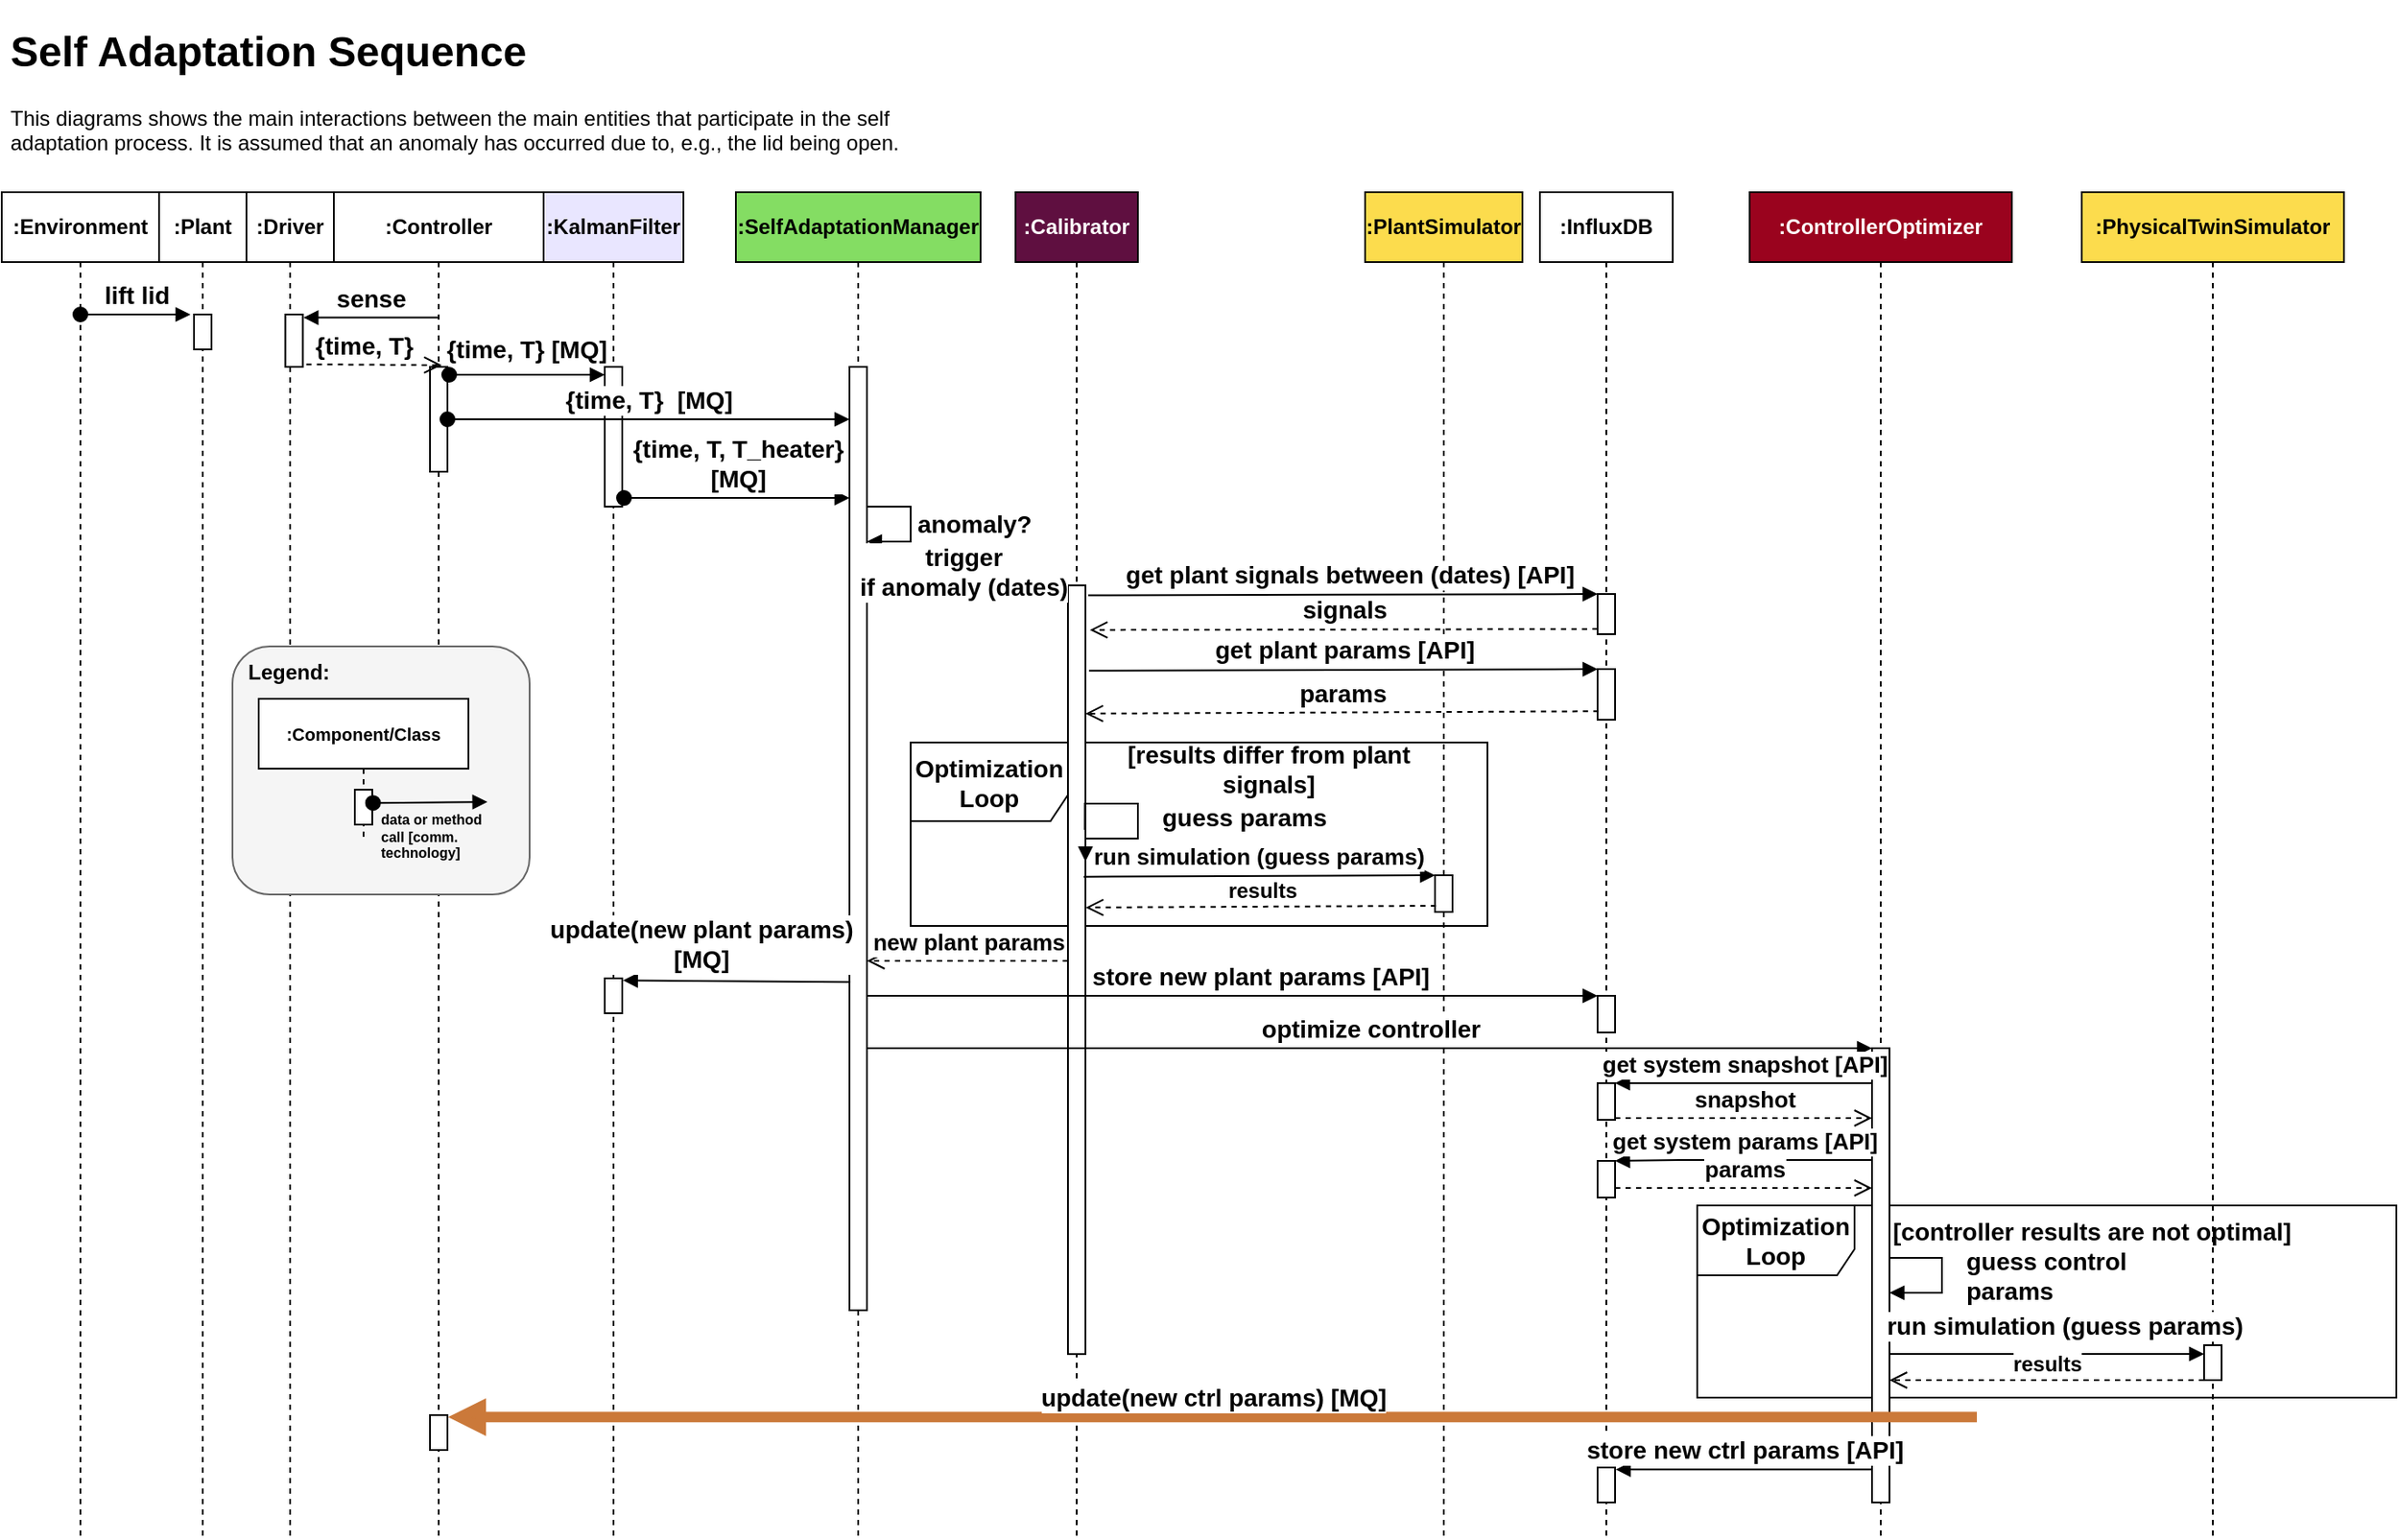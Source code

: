 <mxfile compressed="false" version="21.2.1" type="device">
  <diagram id="1IEk_Nb3fTFsxIXIZDjR" name="Page-1">
    <mxGraphModel dx="2856" dy="1580" grid="1" gridSize="10" guides="1" tooltips="1" connect="1" arrows="1" fold="1" page="0" pageScale="1" pageWidth="850" pageHeight="1100" math="1" shadow="0">
      <root>
        <mxCell id="0" />
        <mxCell id="1" parent="0" />
        <mxCell id="fEJVTDYWBAnu_BtNUPud-68" value="&lt;font style=&quot;font-size: 14px;&quot;&gt;Optimization Loop&lt;/font&gt;" style="shape=umlFrame;whiteSpace=wrap;html=1;width=90;height=40;fontStyle=1" parent="1" vertex="1">
          <mxGeometry x="220" y="460" width="400" height="110" as="geometry" />
        </mxCell>
        <mxCell id="fEJVTDYWBAnu_BtNUPud-48" value="&lt;font style=&quot;font-size: 14px;&quot;&gt;Optimization Loop&lt;/font&gt;" style="shape=umlFrame;whiteSpace=wrap;html=1;width=90;height=45;fontStyle=1" parent="1" vertex="1">
          <mxGeometry x="-230" y="195" width="330" height="105" as="geometry" />
        </mxCell>
        <mxCell id="fEJVTDYWBAnu_BtNUPud-1" value=":Controller" style="shape=umlLifeline;perimeter=lifelinePerimeter;whiteSpace=wrap;html=1;container=1;collapsible=0;recursiveResize=0;outlineConnect=0;fontStyle=1" parent="1" vertex="1">
          <mxGeometry x="-560" y="-120" width="120" height="770" as="geometry" />
        </mxCell>
        <mxCell id="fEJVTDYWBAnu_BtNUPud-25" value="" style="html=1;points=[];perimeter=orthogonalPerimeter;fontStyle=1" parent="fEJVTDYWBAnu_BtNUPud-1" vertex="1">
          <mxGeometry x="55" y="100" width="10" height="60" as="geometry" />
        </mxCell>
        <mxCell id="fEJVTDYWBAnu_BtNUPud-74" value="" style="html=1;points=[];perimeter=orthogonalPerimeter;fontStyle=1" parent="fEJVTDYWBAnu_BtNUPud-1" vertex="1">
          <mxGeometry x="55" y="700" width="10" height="20" as="geometry" />
        </mxCell>
        <mxCell id="fEJVTDYWBAnu_BtNUPud-2" value=":Environment" style="shape=umlLifeline;perimeter=lifelinePerimeter;whiteSpace=wrap;html=1;container=1;collapsible=0;recursiveResize=0;outlineConnect=0;fontStyle=1" parent="1" vertex="1">
          <mxGeometry x="-750" y="-120" width="90" height="770" as="geometry" />
        </mxCell>
        <mxCell id="fEJVTDYWBAnu_BtNUPud-3" value=":SelfAdaptationManager" style="shape=umlLifeline;perimeter=lifelinePerimeter;whiteSpace=wrap;html=1;container=1;collapsible=0;recursiveResize=0;outlineConnect=0;fillColor=#84DD63;fontStyle=1" parent="1" vertex="1">
          <mxGeometry x="-330" y="-120" width="140" height="770" as="geometry" />
        </mxCell>
        <mxCell id="fEJVTDYWBAnu_BtNUPud-24" value="" style="html=1;points=[];perimeter=orthogonalPerimeter;fontStyle=1" parent="fEJVTDYWBAnu_BtNUPud-3" vertex="1">
          <mxGeometry x="65" y="100" width="10" height="540" as="geometry" />
        </mxCell>
        <mxCell id="fEJVTDYWBAnu_BtNUPud-31" value="&lt;font style=&quot;font-size: 14px;&quot;&gt;anomaly?&lt;/font&gt;" style="edgeStyle=orthogonalEdgeStyle;html=1;align=left;spacingLeft=2;endArrow=block;rounded=0;fontSize=12;fontStyle=1" parent="fEJVTDYWBAnu_BtNUPud-3" source="fEJVTDYWBAnu_BtNUPud-24" target="fEJVTDYWBAnu_BtNUPud-24" edge="1">
          <mxGeometry relative="1" as="geometry">
            <mxPoint x="75" y="210" as="sourcePoint" />
            <Array as="points">
              <mxPoint x="100" y="180" />
              <mxPoint x="100" y="200" />
            </Array>
            <mxPoint x="75" y="240" as="targetPoint" />
          </mxGeometry>
        </mxCell>
        <mxCell id="fEJVTDYWBAnu_BtNUPud-4" value=":Calibrator" style="shape=umlLifeline;perimeter=lifelinePerimeter;whiteSpace=wrap;html=1;container=1;collapsible=0;recursiveResize=0;outlineConnect=0;fillColor=#5F0F40;fontColor=#FFFFFF;fontStyle=1" parent="1" vertex="1">
          <mxGeometry x="-170" y="-120" width="70" height="770" as="geometry" />
        </mxCell>
        <mxCell id="fEJVTDYWBAnu_BtNUPud-34" value="" style="html=1;points=[];perimeter=orthogonalPerimeter;fontStyle=1" parent="fEJVTDYWBAnu_BtNUPud-4" vertex="1">
          <mxGeometry x="30" y="225.08" width="10" height="440" as="geometry" />
        </mxCell>
        <mxCell id="fEJVTDYWBAnu_BtNUPud-49" value="&lt;font style=&quot;font-size: 14px;&quot;&gt;guess params&lt;/font&gt;" style="edgeStyle=orthogonalEdgeStyle;html=1;align=left;spacingLeft=2;endArrow=block;rounded=0;exitX=0.967;exitY=0.277;exitDx=0;exitDy=0;exitPerimeter=0;fontSize=12;fontStyle=1" parent="fEJVTDYWBAnu_BtNUPud-4" edge="1">
          <mxGeometry x="-0.018" y="10" relative="1" as="geometry">
            <mxPoint x="39.67" y="365" as="sourcePoint" />
            <Array as="points">
              <mxPoint x="40" y="350" />
              <mxPoint x="70" y="350" />
              <mxPoint x="70" y="370" />
              <mxPoint x="40" y="370" />
            </Array>
            <mxPoint x="40" y="383.132" as="targetPoint" />
            <mxPoint as="offset" />
          </mxGeometry>
        </mxCell>
        <mxCell id="fEJVTDYWBAnu_BtNUPud-5" value=":InfluxDB" style="shape=umlLifeline;perimeter=lifelinePerimeter;whiteSpace=wrap;html=1;container=1;collapsible=0;recursiveResize=0;outlineConnect=0;fontStyle=1" parent="1" vertex="1">
          <mxGeometry x="130" y="-120" width="76" height="770" as="geometry" />
        </mxCell>
        <mxCell id="fEJVTDYWBAnu_BtNUPud-39" value="" style="html=1;points=[];perimeter=orthogonalPerimeter;fontStyle=1" parent="fEJVTDYWBAnu_BtNUPud-5" vertex="1">
          <mxGeometry x="33" y="230" width="10" height="23" as="geometry" />
        </mxCell>
        <mxCell id="fEJVTDYWBAnu_BtNUPud-45" value="" style="html=1;points=[];perimeter=orthogonalPerimeter;fontStyle=1" parent="fEJVTDYWBAnu_BtNUPud-5" vertex="1">
          <mxGeometry x="33" y="273" width="10" height="29" as="geometry" />
        </mxCell>
        <mxCell id="fEJVTDYWBAnu_BtNUPud-55" value="" style="html=1;points=[];perimeter=orthogonalPerimeter;fontStyle=1" parent="fEJVTDYWBAnu_BtNUPud-5" vertex="1">
          <mxGeometry x="33" y="460" width="10" height="21" as="geometry" />
        </mxCell>
        <mxCell id="fEJVTDYWBAnu_BtNUPud-62" value="" style="html=1;points=[];perimeter=orthogonalPerimeter;fontStyle=1" parent="fEJVTDYWBAnu_BtNUPud-5" vertex="1">
          <mxGeometry x="33" y="510" width="10" height="21" as="geometry" />
        </mxCell>
        <mxCell id="fEJVTDYWBAnu_BtNUPud-65" value="" style="html=1;points=[];perimeter=orthogonalPerimeter;fontStyle=1" parent="fEJVTDYWBAnu_BtNUPud-5" vertex="1">
          <mxGeometry x="33" y="554.5" width="10" height="21" as="geometry" />
        </mxCell>
        <mxCell id="fEJVTDYWBAnu_BtNUPud-76" value="" style="html=1;points=[];perimeter=orthogonalPerimeter;fontStyle=1" parent="fEJVTDYWBAnu_BtNUPud-5" vertex="1">
          <mxGeometry x="33" y="730" width="10" height="20" as="geometry" />
        </mxCell>
        <mxCell id="fEJVTDYWBAnu_BtNUPud-6" value=":PlantSimulator" style="shape=umlLifeline;perimeter=lifelinePerimeter;whiteSpace=wrap;html=1;container=1;collapsible=0;recursiveResize=0;outlineConnect=0;fillColor=#FCDC4D;fontStyle=1" parent="1" vertex="1">
          <mxGeometry x="30" y="-120" width="90" height="770" as="geometry" />
        </mxCell>
        <mxCell id="fEJVTDYWBAnu_BtNUPud-50" value="" style="html=1;points=[];perimeter=orthogonalPerimeter;fontStyle=1" parent="fEJVTDYWBAnu_BtNUPud-6" vertex="1">
          <mxGeometry x="40" y="391" width="10" height="21" as="geometry" />
        </mxCell>
        <mxCell id="fEJVTDYWBAnu_BtNUPud-7" value=":ControllerOptimizer" style="shape=umlLifeline;perimeter=lifelinePerimeter;whiteSpace=wrap;html=1;container=1;collapsible=0;recursiveResize=0;outlineConnect=0;fillColor=#9A031E;fontColor=#FFFFFF;fontStyle=1" parent="1" vertex="1">
          <mxGeometry x="250" y="-120" width="150" height="770" as="geometry" />
        </mxCell>
        <mxCell id="fEJVTDYWBAnu_BtNUPud-60" value="" style="html=1;points=[];perimeter=orthogonalPerimeter;fontStyle=1" parent="fEJVTDYWBAnu_BtNUPud-7" vertex="1">
          <mxGeometry x="70" y="490" width="10" height="260" as="geometry" />
        </mxCell>
        <mxCell id="fEJVTDYWBAnu_BtNUPud-72" value="&lt;font style=&quot;font-size: 14px;&quot;&gt;guess control &lt;br style=&quot;&quot;&gt;params&lt;/font&gt;" style="edgeStyle=orthogonalEdgeStyle;html=1;align=left;spacingLeft=2;endArrow=block;rounded=0;fontSize=12;fontStyle=1" parent="fEJVTDYWBAnu_BtNUPud-7" source="fEJVTDYWBAnu_BtNUPud-60" target="fEJVTDYWBAnu_BtNUPud-60" edge="1">
          <mxGeometry y="10" relative="1" as="geometry">
            <mxPoint x="110.0" y="720" as="sourcePoint" />
            <Array as="points">
              <mxPoint x="110" y="610" />
              <mxPoint x="110" y="630" />
            </Array>
            <mxPoint x="110.33" y="738.132" as="targetPoint" />
            <mxPoint as="offset" />
          </mxGeometry>
        </mxCell>
        <mxCell id="fEJVTDYWBAnu_BtNUPud-8" value=":PhysicalTwinSimulator" style="shape=umlLifeline;perimeter=lifelinePerimeter;whiteSpace=wrap;html=1;container=1;collapsible=0;recursiveResize=0;outlineConnect=0;fillColor=#FCDC4D;fontStyle=1" parent="1" vertex="1">
          <mxGeometry x="440" y="-120" width="150" height="770" as="geometry" />
        </mxCell>
        <mxCell id="fEJVTDYWBAnu_BtNUPud-70" value="" style="html=1;points=[];perimeter=orthogonalPerimeter;fontStyle=1" parent="fEJVTDYWBAnu_BtNUPud-8" vertex="1">
          <mxGeometry x="70" y="660" width="10" height="20" as="geometry" />
        </mxCell>
        <mxCell id="fEJVTDYWBAnu_BtNUPud-10" value="&lt;font style=&quot;font-size: 14px;&quot;&gt;sense&lt;/font&gt;" style="html=1;verticalAlign=bottom;endArrow=block;rounded=0;entryX=1.037;entryY=0.059;entryDx=0;entryDy=0;entryPerimeter=0;fontSize=12;fontStyle=1" parent="1" source="fEJVTDYWBAnu_BtNUPud-1" target="fEJVTDYWBAnu_BtNUPud-9" edge="1">
          <mxGeometry relative="1" as="geometry">
            <mxPoint x="-498.25" y="-38.82" as="sourcePoint" />
          </mxGeometry>
        </mxCell>
        <mxCell id="fEJVTDYWBAnu_BtNUPud-11" value="&lt;font style=&quot;font-size: 14px;&quot;&gt;{time, T}&lt;/font&gt;" style="html=1;verticalAlign=bottom;endArrow=open;dashed=1;endSize=8;exitX=0;exitY=0.95;rounded=0;fontSize=12;fontStyle=1" parent="1" source="fEJVTDYWBAnu_BtNUPud-9" edge="1">
          <mxGeometry relative="1" as="geometry">
            <mxPoint x="-498.25" y="-21" as="targetPoint" />
          </mxGeometry>
        </mxCell>
        <mxCell id="fEJVTDYWBAnu_BtNUPud-13" value="&lt;font style=&quot;font-size: 14px;&quot;&gt;lift lid&lt;/font&gt;" style="html=1;verticalAlign=bottom;startArrow=oval;endArrow=block;startSize=8;rounded=0;entryX=-0.2;entryY=0;entryDx=0;entryDy=0;entryPerimeter=0;fontSize=12;fontStyle=1" parent="1" source="fEJVTDYWBAnu_BtNUPud-2" target="fEJVTDYWBAnu_BtNUPud-12" edge="1">
          <mxGeometry relative="1" as="geometry">
            <mxPoint x="-704.9" y="-60" as="sourcePoint" />
          </mxGeometry>
        </mxCell>
        <mxCell id="fEJVTDYWBAnu_BtNUPud-14" value=":Plant" style="shape=umlLifeline;perimeter=lifelinePerimeter;whiteSpace=wrap;html=1;container=1;collapsible=0;recursiveResize=0;outlineConnect=0;fontStyle=1" parent="1" vertex="1">
          <mxGeometry x="-660" y="-120" width="50" height="770" as="geometry" />
        </mxCell>
        <mxCell id="fEJVTDYWBAnu_BtNUPud-12" value="" style="html=1;points=[];perimeter=orthogonalPerimeter;fontStyle=1" parent="fEJVTDYWBAnu_BtNUPud-14" vertex="1">
          <mxGeometry x="20" y="70" width="10" height="20" as="geometry" />
        </mxCell>
        <mxCell id="fEJVTDYWBAnu_BtNUPud-18" value=":Driver" style="shape=umlLifeline;perimeter=lifelinePerimeter;whiteSpace=wrap;html=1;container=1;collapsible=0;recursiveResize=0;outlineConnect=0;fontStyle=1" parent="1" vertex="1">
          <mxGeometry x="-610" y="-120" width="50" height="770" as="geometry" />
        </mxCell>
        <mxCell id="fEJVTDYWBAnu_BtNUPud-9" value="" style="html=1;points=[];perimeter=orthogonalPerimeter;fontStyle=1" parent="fEJVTDYWBAnu_BtNUPud-18" vertex="1">
          <mxGeometry x="22.25" y="70" width="10" height="30" as="geometry" />
        </mxCell>
        <mxCell id="fEJVTDYWBAnu_BtNUPud-22" value=":KalmanFilter" style="shape=umlLifeline;perimeter=lifelinePerimeter;whiteSpace=wrap;html=1;container=1;collapsible=0;recursiveResize=0;outlineConnect=0;fillColor=#E9E6FF;fontStyle=1" parent="1" vertex="1">
          <mxGeometry x="-440" y="-120" width="80" height="770" as="geometry" />
        </mxCell>
        <mxCell id="fEJVTDYWBAnu_BtNUPud-16" value="" style="html=1;points=[];perimeter=orthogonalPerimeter;fontStyle=1" parent="fEJVTDYWBAnu_BtNUPud-22" vertex="1">
          <mxGeometry x="35" y="100" width="10" height="80" as="geometry" />
        </mxCell>
        <mxCell id="fEJVTDYWBAnu_BtNUPud-59" value="" style="html=1;points=[];perimeter=orthogonalPerimeter;fontStyle=1" parent="fEJVTDYWBAnu_BtNUPud-22" vertex="1">
          <mxGeometry x="35" y="450" width="10" height="20" as="geometry" />
        </mxCell>
        <mxCell id="fEJVTDYWBAnu_BtNUPud-23" value="&lt;font style=&quot;font-size: 14px;&quot;&gt;{time, T}&amp;nbsp;&amp;nbsp;[MQ]&lt;/font&gt;" style="html=1;verticalAlign=bottom;startArrow=oval;endArrow=block;startSize=8;rounded=0;fontSize=12;fontStyle=1" parent="1" source="fEJVTDYWBAnu_BtNUPud-25" target="fEJVTDYWBAnu_BtNUPud-24" edge="1">
          <mxGeometry relative="1" as="geometry">
            <mxPoint x="-470.5" y="33" as="sourcePoint" />
            <mxPoint x="-375" y="33" as="targetPoint" />
          </mxGeometry>
        </mxCell>
        <mxCell id="fEJVTDYWBAnu_BtNUPud-27" value="&lt;font style=&quot;font-size: 14px;&quot;&gt;{time, T} [MQ]&lt;/font&gt;" style="html=1;verticalAlign=bottom;startArrow=oval;endArrow=block;startSize=8;rounded=0;exitX=1.1;exitY=0.075;exitDx=0;exitDy=0;exitPerimeter=0;fontSize=12;fontStyle=1" parent="1" source="fEJVTDYWBAnu_BtNUPud-25" target="fEJVTDYWBAnu_BtNUPud-16" edge="1">
          <mxGeometry x="-0.011" y="4" relative="1" as="geometry">
            <mxPoint x="-485" y="39.01" as="sourcePoint" />
            <mxPoint x="-280" y="39.01" as="targetPoint" />
            <mxPoint as="offset" />
          </mxGeometry>
        </mxCell>
        <mxCell id="fEJVTDYWBAnu_BtNUPud-29" value="&lt;font style=&quot;font-size: 14px;&quot;&gt;{time, T, T_heater}&lt;br&gt;[MQ]&lt;/font&gt;" style="html=1;verticalAlign=bottom;startArrow=oval;endArrow=block;startSize=8;rounded=0;exitX=1.1;exitY=0.938;exitDx=0;exitDy=0;exitPerimeter=0;fontSize=12;fontStyle=1" parent="1" source="fEJVTDYWBAnu_BtNUPud-16" target="fEJVTDYWBAnu_BtNUPud-24" edge="1">
          <mxGeometry relative="1" as="geometry">
            <mxPoint x="-320" y="504.5" as="sourcePoint" />
            <mxPoint x="-106" y="559.01" as="targetPoint" />
          </mxGeometry>
        </mxCell>
        <mxCell id="fEJVTDYWBAnu_BtNUPud-35" value="&lt;font style=&quot;font-size: 14px;&quot;&gt;trigger &lt;br&gt;if anomaly (dates)&lt;/font&gt;" style="html=1;verticalAlign=bottom;endArrow=block;entryX=0;entryY=0;rounded=0;fontSize=12;fontStyle=1" parent="1" source="fEJVTDYWBAnu_BtNUPud-24" target="fEJVTDYWBAnu_BtNUPud-34" edge="1">
          <mxGeometry x="-0.043" y="-12" relative="1" as="geometry">
            <mxPoint x="-180" y="70" as="sourcePoint" />
            <mxPoint as="offset" />
          </mxGeometry>
        </mxCell>
        <mxCell id="fEJVTDYWBAnu_BtNUPud-36" value="&lt;font style=&quot;font-size: 13px;&quot;&gt;new plant params&lt;/font&gt;" style="html=1;verticalAlign=bottom;endArrow=open;dashed=1;endSize=8;rounded=0;fontSize=12;fontStyle=1" parent="1" edge="1">
          <mxGeometry relative="1" as="geometry">
            <mxPoint x="-255" y="320" as="targetPoint" />
            <mxPoint x="-140" y="320" as="sourcePoint" />
            <Array as="points">
              <mxPoint x="-170" y="320" />
            </Array>
          </mxGeometry>
        </mxCell>
        <mxCell id="fEJVTDYWBAnu_BtNUPud-40" value="&lt;font style=&quot;font-size: 14px;&quot;&gt;get plant signals between (dates) [API]&lt;/font&gt;" style="html=1;verticalAlign=bottom;endArrow=block;entryX=0;entryY=0;rounded=0;fontSize=12;fontStyle=1;exitX=1.157;exitY=0.013;exitDx=0;exitDy=0;exitPerimeter=0;" parent="1" source="fEJVTDYWBAnu_BtNUPud-34" target="fEJVTDYWBAnu_BtNUPud-39" edge="1">
          <mxGeometry x="0.024" relative="1" as="geometry">
            <mxPoint x="-130" y="120" as="sourcePoint" />
            <mxPoint as="offset" />
          </mxGeometry>
        </mxCell>
        <mxCell id="fEJVTDYWBAnu_BtNUPud-41" value="&lt;font style=&quot;font-size: 14px;&quot;&gt;signals&lt;/font&gt;" style="html=1;verticalAlign=bottom;endArrow=open;dashed=1;endSize=8;rounded=0;exitX=0.005;exitY=0.872;exitDx=0;exitDy=0;exitPerimeter=0;fontSize=12;fontStyle=1;entryX=1.252;entryY=0.058;entryDx=0;entryDy=0;entryPerimeter=0;" parent="1" source="fEJVTDYWBAnu_BtNUPud-39" target="fEJVTDYWBAnu_BtNUPud-34" edge="1">
          <mxGeometry relative="1" as="geometry">
            <mxPoint x="-130" y="138.312" as="targetPoint" />
          </mxGeometry>
        </mxCell>
        <mxCell id="fEJVTDYWBAnu_BtNUPud-46" value="&lt;font style=&quot;font-size: 14px;&quot;&gt;get plant params [API]&lt;/font&gt;" style="html=1;verticalAlign=bottom;endArrow=block;entryX=0;entryY=0;rounded=0;fontSize=12;fontStyle=1;exitX=1.205;exitY=0.111;exitDx=0;exitDy=0;exitPerimeter=0;" parent="1" source="fEJVTDYWBAnu_BtNUPud-34" target="fEJVTDYWBAnu_BtNUPud-45" edge="1">
          <mxGeometry relative="1" as="geometry">
            <mxPoint x="-130" y="161" as="sourcePoint" />
          </mxGeometry>
        </mxCell>
        <mxCell id="fEJVTDYWBAnu_BtNUPud-47" value="&lt;font style=&quot;font-size: 14px;&quot;&gt;params&lt;/font&gt;" style="html=1;verticalAlign=bottom;endArrow=open;dashed=1;endSize=8;rounded=0;exitX=0.059;exitY=0.832;exitDx=0;exitDy=0;exitPerimeter=0;fontSize=12;fontStyle=1" parent="1" source="fEJVTDYWBAnu_BtNUPud-45" edge="1">
          <mxGeometry relative="1" as="geometry">
            <mxPoint x="-130" y="178.472" as="targetPoint" />
          </mxGeometry>
        </mxCell>
        <mxCell id="fEJVTDYWBAnu_BtNUPud-51" value="&lt;font style=&quot;font-size: 13px;&quot;&gt;run simulation (guess params)&lt;/font&gt;" style="html=1;verticalAlign=bottom;endArrow=block;entryX=0;entryY=0;rounded=0;fontSize=12;exitX=0.9;exitY=0.379;exitDx=0;exitDy=0;exitPerimeter=0;fontStyle=1" parent="1" source="fEJVTDYWBAnu_BtNUPud-34" target="fEJVTDYWBAnu_BtNUPud-50" edge="1">
          <mxGeometry relative="1" as="geometry">
            <mxPoint x="-130" y="283.12" as="sourcePoint" />
          </mxGeometry>
        </mxCell>
        <mxCell id="fEJVTDYWBAnu_BtNUPud-52" value="results" style="html=1;verticalAlign=bottom;endArrow=open;dashed=1;endSize=8;rounded=0;exitX=0.059;exitY=0.832;exitDx=0;exitDy=0;exitPerimeter=0;fontSize=12;entryX=1.016;entryY=0.419;entryDx=0;entryDy=0;entryPerimeter=0;fontStyle=1" parent="1" source="fEJVTDYWBAnu_BtNUPud-50" target="fEJVTDYWBAnu_BtNUPud-34" edge="1">
          <mxGeometry relative="1" as="geometry">
            <mxPoint x="-130" y="300.592" as="targetPoint" />
          </mxGeometry>
        </mxCell>
        <mxCell id="fEJVTDYWBAnu_BtNUPud-53" value="&lt;font style=&quot;font-size: 14px;&quot;&gt;[results differ from plant signals]&lt;/font&gt;" style="text;html=1;strokeColor=none;fillColor=none;align=center;verticalAlign=middle;whiteSpace=wrap;rounded=0;fontStyle=1" parent="1" vertex="1">
          <mxGeometry x="-120" y="195" width="190" height="30" as="geometry" />
        </mxCell>
        <mxCell id="fEJVTDYWBAnu_BtNUPud-58" value="&lt;font style=&quot;font-size: 14px;&quot;&gt;update(new plant params)&lt;br&gt;[MQ]&lt;/font&gt;" style="html=1;verticalAlign=bottom;endArrow=block;rounded=0;entryX=1.037;entryY=0.059;entryDx=0;entryDy=0;entryPerimeter=0;fontSize=12;exitX=0.054;exitY=0.652;exitDx=0;exitDy=0;exitPerimeter=0;fontStyle=1" parent="1" source="fEJVTDYWBAnu_BtNUPud-24" target="fEJVTDYWBAnu_BtNUPud-59" edge="1">
          <mxGeometry x="0.314" y="-1" relative="1" as="geometry">
            <mxPoint x="-260" y="340" as="sourcePoint" />
            <mxPoint as="offset" />
          </mxGeometry>
        </mxCell>
        <mxCell id="fEJVTDYWBAnu_BtNUPud-61" value="&lt;font style=&quot;font-size: 14px;&quot;&gt;optimize controller&lt;/font&gt;" style="html=1;verticalAlign=bottom;endArrow=block;rounded=0;fontSize=12;fontStyle=1" parent="1" target="fEJVTDYWBAnu_BtNUPud-60" edge="1">
          <mxGeometry relative="1" as="geometry">
            <mxPoint x="-255" y="370" as="sourcePoint" />
          </mxGeometry>
        </mxCell>
        <mxCell id="fEJVTDYWBAnu_BtNUPud-56" value="&lt;font style=&quot;font-size: 14px;&quot;&gt;store new plant params [API]&lt;/font&gt;" style="html=1;verticalAlign=bottom;endArrow=block;entryX=0;entryY=0;rounded=0;fontSize=12;fontStyle=1" parent="1" target="fEJVTDYWBAnu_BtNUPud-55" edge="1">
          <mxGeometry x="0.077" relative="1" as="geometry">
            <mxPoint x="-255" y="340" as="sourcePoint" />
            <mxPoint as="offset" />
          </mxGeometry>
        </mxCell>
        <mxCell id="fEJVTDYWBAnu_BtNUPud-63" value="&lt;font style=&quot;font-size: 13px;&quot;&gt;get system snapshot [API]&lt;/font&gt;" style="html=1;verticalAlign=bottom;endArrow=block;rounded=0;fontSize=12;fontStyle=1" parent="1" source="fEJVTDYWBAnu_BtNUPud-60" target="fEJVTDYWBAnu_BtNUPud-62" edge="1">
          <mxGeometry relative="1" as="geometry">
            <mxPoint x="220" y="680" as="sourcePoint" />
            <Array as="points">
              <mxPoint x="190" y="390" />
            </Array>
          </mxGeometry>
        </mxCell>
        <mxCell id="fEJVTDYWBAnu_BtNUPud-64" value="&lt;font style=&quot;font-size: 13px;&quot;&gt;snapshot&lt;/font&gt;" style="html=1;verticalAlign=bottom;endArrow=open;dashed=1;endSize=8;rounded=0;fontSize=12;fontStyle=1" parent="1" source="fEJVTDYWBAnu_BtNUPud-62" target="fEJVTDYWBAnu_BtNUPud-60" edge="1">
          <mxGeometry relative="1" as="geometry">
            <mxPoint x="220" y="698.312" as="targetPoint" />
            <Array as="points">
              <mxPoint x="210" y="410" />
            </Array>
          </mxGeometry>
        </mxCell>
        <mxCell id="fEJVTDYWBAnu_BtNUPud-66" value="&lt;font style=&quot;font-size: 13px;&quot;&gt;get system params [API]&lt;/font&gt;" style="html=1;verticalAlign=bottom;endArrow=block;rounded=0;fontSize=12;fontStyle=1" parent="1" source="fEJVTDYWBAnu_BtNUPud-60" target="fEJVTDYWBAnu_BtNUPud-65" edge="1">
          <mxGeometry relative="1" as="geometry">
            <mxPoint x="537" y="430" as="sourcePoint" />
            <Array as="points">
              <mxPoint x="210" y="434" />
            </Array>
          </mxGeometry>
        </mxCell>
        <mxCell id="fEJVTDYWBAnu_BtNUPud-67" value="&lt;font style=&quot;font-size: 13px;&quot;&gt;params&lt;/font&gt;" style="html=1;verticalAlign=bottom;endArrow=open;dashed=1;endSize=8;rounded=0;fontSize=12;fontStyle=1" parent="1" source="fEJVTDYWBAnu_BtNUPud-65" target="fEJVTDYWBAnu_BtNUPud-60" edge="1">
          <mxGeometry relative="1" as="geometry">
            <mxPoint x="537" y="450" as="targetPoint" />
            <Array as="points">
              <mxPoint x="190" y="450" />
            </Array>
          </mxGeometry>
        </mxCell>
        <mxCell id="fEJVTDYWBAnu_BtNUPud-69" value="&lt;font style=&quot;font-size: 14px;&quot;&gt;[controller results are not optimal]&lt;/font&gt;" style="text;html=1;strokeColor=none;fillColor=none;align=left;verticalAlign=middle;whiteSpace=wrap;rounded=0;fontStyle=1" parent="1" vertex="1">
          <mxGeometry x="330" y="460" width="240" height="30" as="geometry" />
        </mxCell>
        <mxCell id="fEJVTDYWBAnu_BtNUPud-71" value="&lt;font style=&quot;font-size: 14px;&quot;&gt;run simulation (guess params)&lt;/font&gt;" style="html=1;verticalAlign=bottom;endArrow=block;rounded=0;fontSize=12;fontStyle=1" parent="1" target="fEJVTDYWBAnu_BtNUPud-70" edge="1">
          <mxGeometry x="0.111" y="5" relative="1" as="geometry">
            <mxPoint x="330" y="545" as="sourcePoint" />
            <Array as="points">
              <mxPoint x="420" y="545" />
            </Array>
            <mxPoint as="offset" />
          </mxGeometry>
        </mxCell>
        <mxCell id="fEJVTDYWBAnu_BtNUPud-73" value="results" style="html=1;verticalAlign=bottom;endArrow=open;dashed=1;endSize=8;rounded=0;fontSize=12;fontStyle=1" parent="1" source="fEJVTDYWBAnu_BtNUPud-70" edge="1">
          <mxGeometry relative="1" as="geometry">
            <mxPoint x="330" y="560" as="targetPoint" />
            <mxPoint x="183.0" y="430" as="sourcePoint" />
            <Array as="points">
              <mxPoint x="490" y="560" />
            </Array>
          </mxGeometry>
        </mxCell>
        <mxCell id="fEJVTDYWBAnu_BtNUPud-75" value="&lt;font style=&quot;font-size: 14px;&quot;&gt;update(new ctrl params) [MQ]&lt;/font&gt;" style="html=1;verticalAlign=bottom;endArrow=block;rounded=0;entryX=1.037;entryY=0.059;entryDx=0;entryDy=0;entryPerimeter=0;strokeColor=#CB793A;strokeWidth=6;fontSize=12;fontStyle=1" parent="1" target="fEJVTDYWBAnu_BtNUPud-74" edge="1">
          <mxGeometry relative="1" as="geometry">
            <mxPoint x="380" y="581.18" as="sourcePoint" />
          </mxGeometry>
        </mxCell>
        <mxCell id="fEJVTDYWBAnu_BtNUPud-77" value="&lt;font style=&quot;font-size: 14px;&quot;&gt;store new ctrl params [API]&lt;/font&gt;" style="html=1;verticalAlign=bottom;endArrow=block;rounded=0;entryX=1.037;entryY=0.059;entryDx=0;entryDy=0;entryPerimeter=0;fontSize=12;fontStyle=1" parent="1" target="fEJVTDYWBAnu_BtNUPud-76" edge="1">
          <mxGeometry relative="1" as="geometry">
            <mxPoint x="320" y="611.18" as="sourcePoint" />
          </mxGeometry>
        </mxCell>
        <mxCell id="-cWf8I99o1Zf3eMFUo6d-1" value="&lt;h1&gt;Self Adaptation Sequence&lt;/h1&gt;&lt;p&gt;This diagrams shows the main interactions between the main entities that participate in the self adaptation process.&amp;nbsp;&lt;span&gt;It is assumed that an anomaly has occurred due to, e.g., the lid being open.&lt;/span&gt;&lt;/p&gt;" style="text;html=1;strokeColor=none;fillColor=none;spacing=5;spacingTop=-20;whiteSpace=wrap;overflow=hidden;rounded=0;" parent="1" vertex="1">
          <mxGeometry x="-750" y="-220" width="540" height="90" as="geometry" />
        </mxCell>
        <mxCell id="ePMcmUR_puS_kPTFhUZq-1" value="" style="rounded=1;whiteSpace=wrap;html=1;fontSize=8;fillColor=#f5f5f5;fontColor=#333333;strokeColor=#666666;fontStyle=1" parent="1" vertex="1">
          <mxGeometry x="-618" y="140" width="170" height="142" as="geometry" />
        </mxCell>
        <mxCell id="ePMcmUR_puS_kPTFhUZq-2" value="Legend:" style="text;html=1;strokeColor=none;fillColor=none;align=left;verticalAlign=middle;whiteSpace=wrap;rounded=0;fontStyle=1;spacing=6;" parent="1" vertex="1">
          <mxGeometry x="-615" y="140" width="80" height="30" as="geometry" />
        </mxCell>
        <mxCell id="ePMcmUR_puS_kPTFhUZq-10" value="data or method call [comm. technology]" style="text;html=1;strokeColor=none;fillColor=none;align=left;verticalAlign=middle;whiteSpace=wrap;rounded=0;fontStyle=1;fontSize=8;" parent="1" vertex="1">
          <mxGeometry x="-535" y="229" width="74" height="40" as="geometry" />
        </mxCell>
        <mxCell id="ePMcmUR_puS_kPTFhUZq-11" value=":Component/Class" style="shape=umlLifeline;perimeter=lifelinePerimeter;whiteSpace=wrap;html=1;container=1;collapsible=0;recursiveResize=0;outlineConnect=0;fontSize=10;fontStyle=1" parent="1" vertex="1">
          <mxGeometry x="-603" y="170" width="120" height="82" as="geometry" />
        </mxCell>
        <mxCell id="ePMcmUR_puS_kPTFhUZq-12" value="" style="html=1;points=[];perimeter=orthogonalPerimeter;fontStyle=1" parent="ePMcmUR_puS_kPTFhUZq-11" vertex="1">
          <mxGeometry x="55" y="52" width="10" height="20" as="geometry" />
        </mxCell>
        <mxCell id="ePMcmUR_puS_kPTFhUZq-13" value="" style="html=1;verticalAlign=bottom;startArrow=oval;endArrow=block;startSize=8;rounded=0;entryX=0.858;entryY=0.627;entryDx=0;entryDy=0;entryPerimeter=0;fontSize=9;exitX=1.041;exitY=0.38;exitDx=0;exitDy=0;exitPerimeter=0;fontStyle=1" parent="1" source="ePMcmUR_puS_kPTFhUZq-12" target="ePMcmUR_puS_kPTFhUZq-1" edge="1">
          <mxGeometry x="1" y="14" relative="1" as="geometry">
            <mxPoint x="-653.241" y="-78" as="sourcePoint" />
            <mxPoint x="-590" y="-78" as="targetPoint" />
            <mxPoint x="14" y="14" as="offset" />
          </mxGeometry>
        </mxCell>
      </root>
    </mxGraphModel>
  </diagram>
</mxfile>
